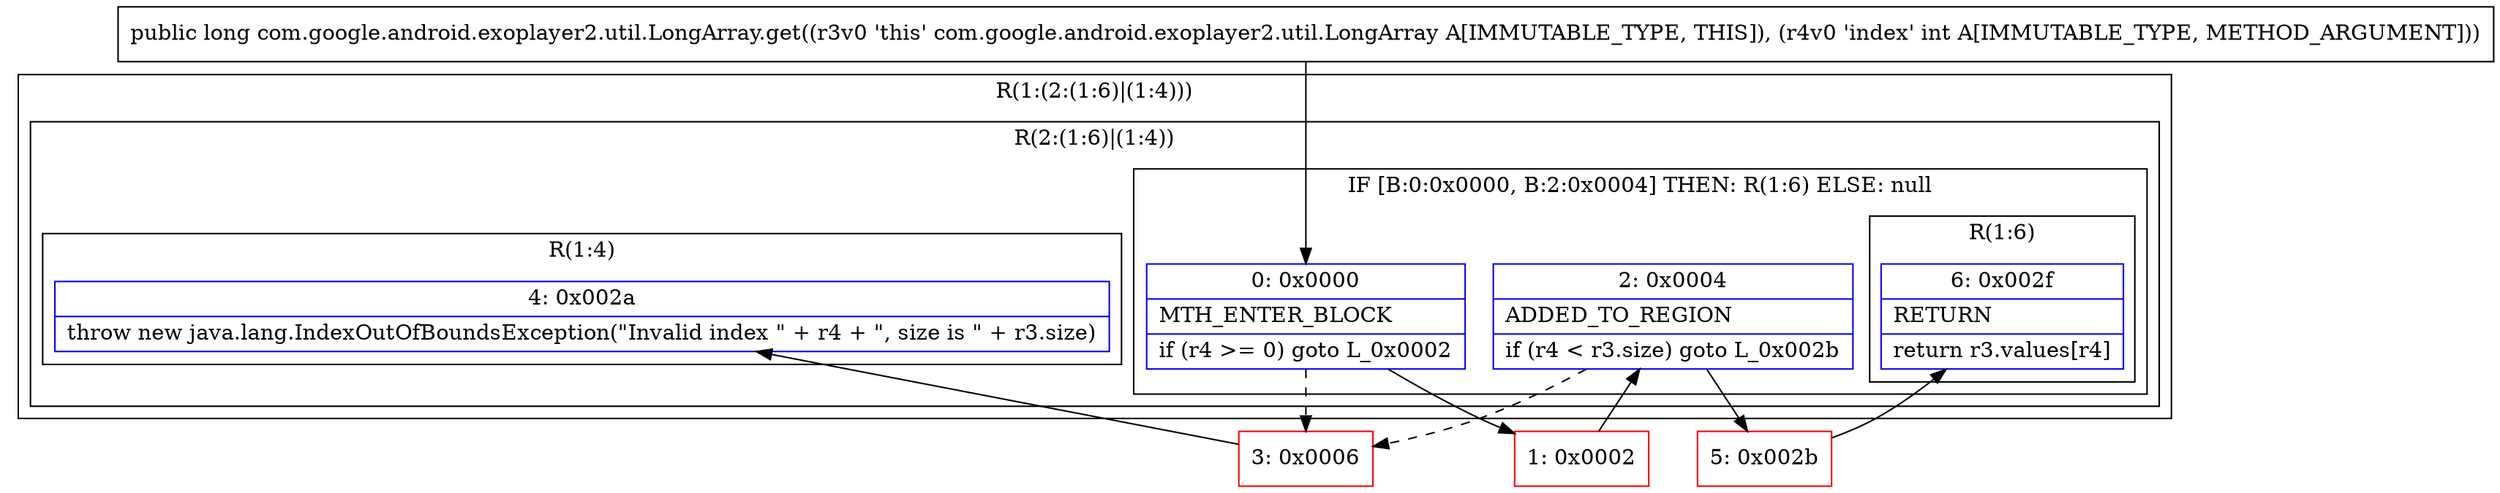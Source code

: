 digraph "CFG forcom.google.android.exoplayer2.util.LongArray.get(I)J" {
subgraph cluster_Region_667542250 {
label = "R(1:(2:(1:6)|(1:4)))";
node [shape=record,color=blue];
subgraph cluster_Region_708382547 {
label = "R(2:(1:6)|(1:4))";
node [shape=record,color=blue];
subgraph cluster_IfRegion_1336715313 {
label = "IF [B:0:0x0000, B:2:0x0004] THEN: R(1:6) ELSE: null";
node [shape=record,color=blue];
Node_0 [shape=record,label="{0\:\ 0x0000|MTH_ENTER_BLOCK\l|if (r4 \>= 0) goto L_0x0002\l}"];
Node_2 [shape=record,label="{2\:\ 0x0004|ADDED_TO_REGION\l|if (r4 \< r3.size) goto L_0x002b\l}"];
subgraph cluster_Region_1349255024 {
label = "R(1:6)";
node [shape=record,color=blue];
Node_6 [shape=record,label="{6\:\ 0x002f|RETURN\l|return r3.values[r4]\l}"];
}
}
subgraph cluster_Region_945658149 {
label = "R(1:4)";
node [shape=record,color=blue];
Node_4 [shape=record,label="{4\:\ 0x002a|throw new java.lang.IndexOutOfBoundsException(\"Invalid index \" + r4 + \", size is \" + r3.size)\l}"];
}
}
}
Node_1 [shape=record,color=red,label="{1\:\ 0x0002}"];
Node_3 [shape=record,color=red,label="{3\:\ 0x0006}"];
Node_5 [shape=record,color=red,label="{5\:\ 0x002b}"];
MethodNode[shape=record,label="{public long com.google.android.exoplayer2.util.LongArray.get((r3v0 'this' com.google.android.exoplayer2.util.LongArray A[IMMUTABLE_TYPE, THIS]), (r4v0 'index' int A[IMMUTABLE_TYPE, METHOD_ARGUMENT])) }"];
MethodNode -> Node_0;
Node_0 -> Node_1;
Node_0 -> Node_3[style=dashed];
Node_2 -> Node_3[style=dashed];
Node_2 -> Node_5;
Node_1 -> Node_2;
Node_3 -> Node_4;
Node_5 -> Node_6;
}

